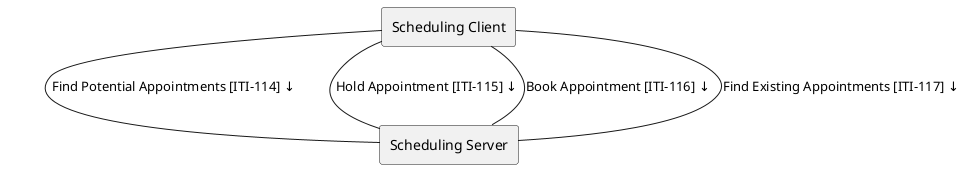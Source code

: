 @startuml ActorsAndTransactions
agent "Scheduling Client" as Client
agent "Scheduling Server" as Server
Client -- Server : "Find Potential Appointments [ITI-114] ↓"
Client -- Server : "Hold Appointment [ITI-115] ↓"
Client -- Server : "Book Appointment [ITI-116] ↓"
Client -- Server : "Find Existing Appointments [ITI-117] ↓"
@enduml

